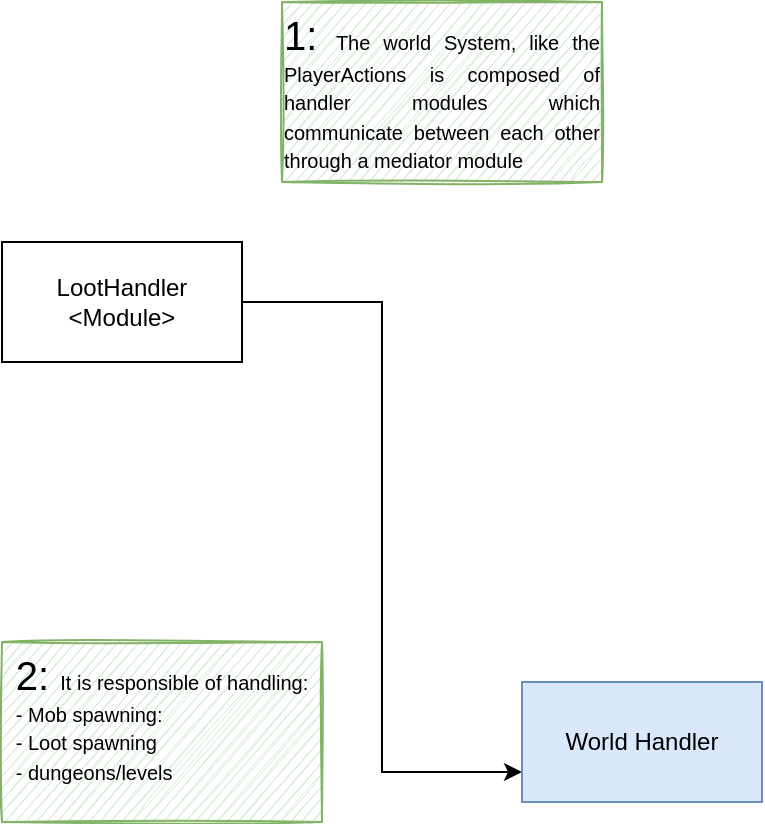 <mxfile version="16.5.1" type="device"><diagram id="f8i51Wy8yR0YjcPofR06" name="Page-1"><mxGraphModel dx="1185" dy="714" grid="1" gridSize="10" guides="1" tooltips="1" connect="1" arrows="1" fold="1" page="1" pageScale="1" pageWidth="850" pageHeight="1100" math="0" shadow="0"><root><mxCell id="0"/><mxCell id="1" parent="0"/><mxCell id="IC-OBt94ASZ9P3t-XTdc-1" style="edgeStyle=orthogonalEdgeStyle;rounded=0;orthogonalLoop=1;jettySize=auto;html=1;entryX=0;entryY=0.75;entryDx=0;entryDy=0;" edge="1" parent="1" source="pdx8LN4nuDpqbCb9mIlN-2" target="pdx8LN4nuDpqbCb9mIlN-4"><mxGeometry relative="1" as="geometry"/></mxCell><mxCell id="pdx8LN4nuDpqbCb9mIlN-2" value="LootHandler&lt;br&gt;&amp;lt;Module&amp;gt;" style="rounded=0;whiteSpace=wrap;html=1;" parent="1" vertex="1"><mxGeometry x="50" y="220" width="120" height="60" as="geometry"/></mxCell><mxCell id="pdx8LN4nuDpqbCb9mIlN-4" value="World Handler" style="rounded=0;whiteSpace=wrap;html=1;fillColor=#dae8fc;strokeColor=#6c8ebf;" parent="1" vertex="1"><mxGeometry x="310" y="440" width="120" height="60" as="geometry"/></mxCell><mxCell id="pdx8LN4nuDpqbCb9mIlN-5" value="&lt;div style=&quot;text-align: justify&quot;&gt;&lt;font style=&quot;font-size: 20px&quot;&gt;1: &lt;/font&gt;&lt;font style=&quot;font-size: 10px&quot;&gt;The world System, like the PlayerActions is composed of handler modules which communicate between each other through a mediator module&lt;/font&gt;&lt;/div&gt;" style="rounded=0;whiteSpace=wrap;html=1;fillColor=#d5e8d4;strokeColor=#82b366;sketch=1;" parent="1" vertex="1"><mxGeometry x="190" y="100" width="160" height="90" as="geometry"/></mxCell><mxCell id="pdx8LN4nuDpqbCb9mIlN-6" value="&lt;div style=&quot;text-align: justify&quot;&gt;&lt;font style=&quot;font-size: 20px&quot;&gt;2:&amp;nbsp;&lt;/font&gt;&lt;font style=&quot;font-size: 10px&quot;&gt;It is responsible of handling:&lt;br&gt;- Mob spawning:&lt;br&gt;- Loot spawning&lt;br&gt;- dungeons/levels&lt;br&gt;&lt;br&gt;&lt;/font&gt;&lt;/div&gt;" style="rounded=0;whiteSpace=wrap;html=1;fillColor=#d5e8d4;strokeColor=#82b366;sketch=1;" parent="1" vertex="1"><mxGeometry x="50" y="420" width="160" height="90" as="geometry"/></mxCell></root></mxGraphModel></diagram></mxfile>